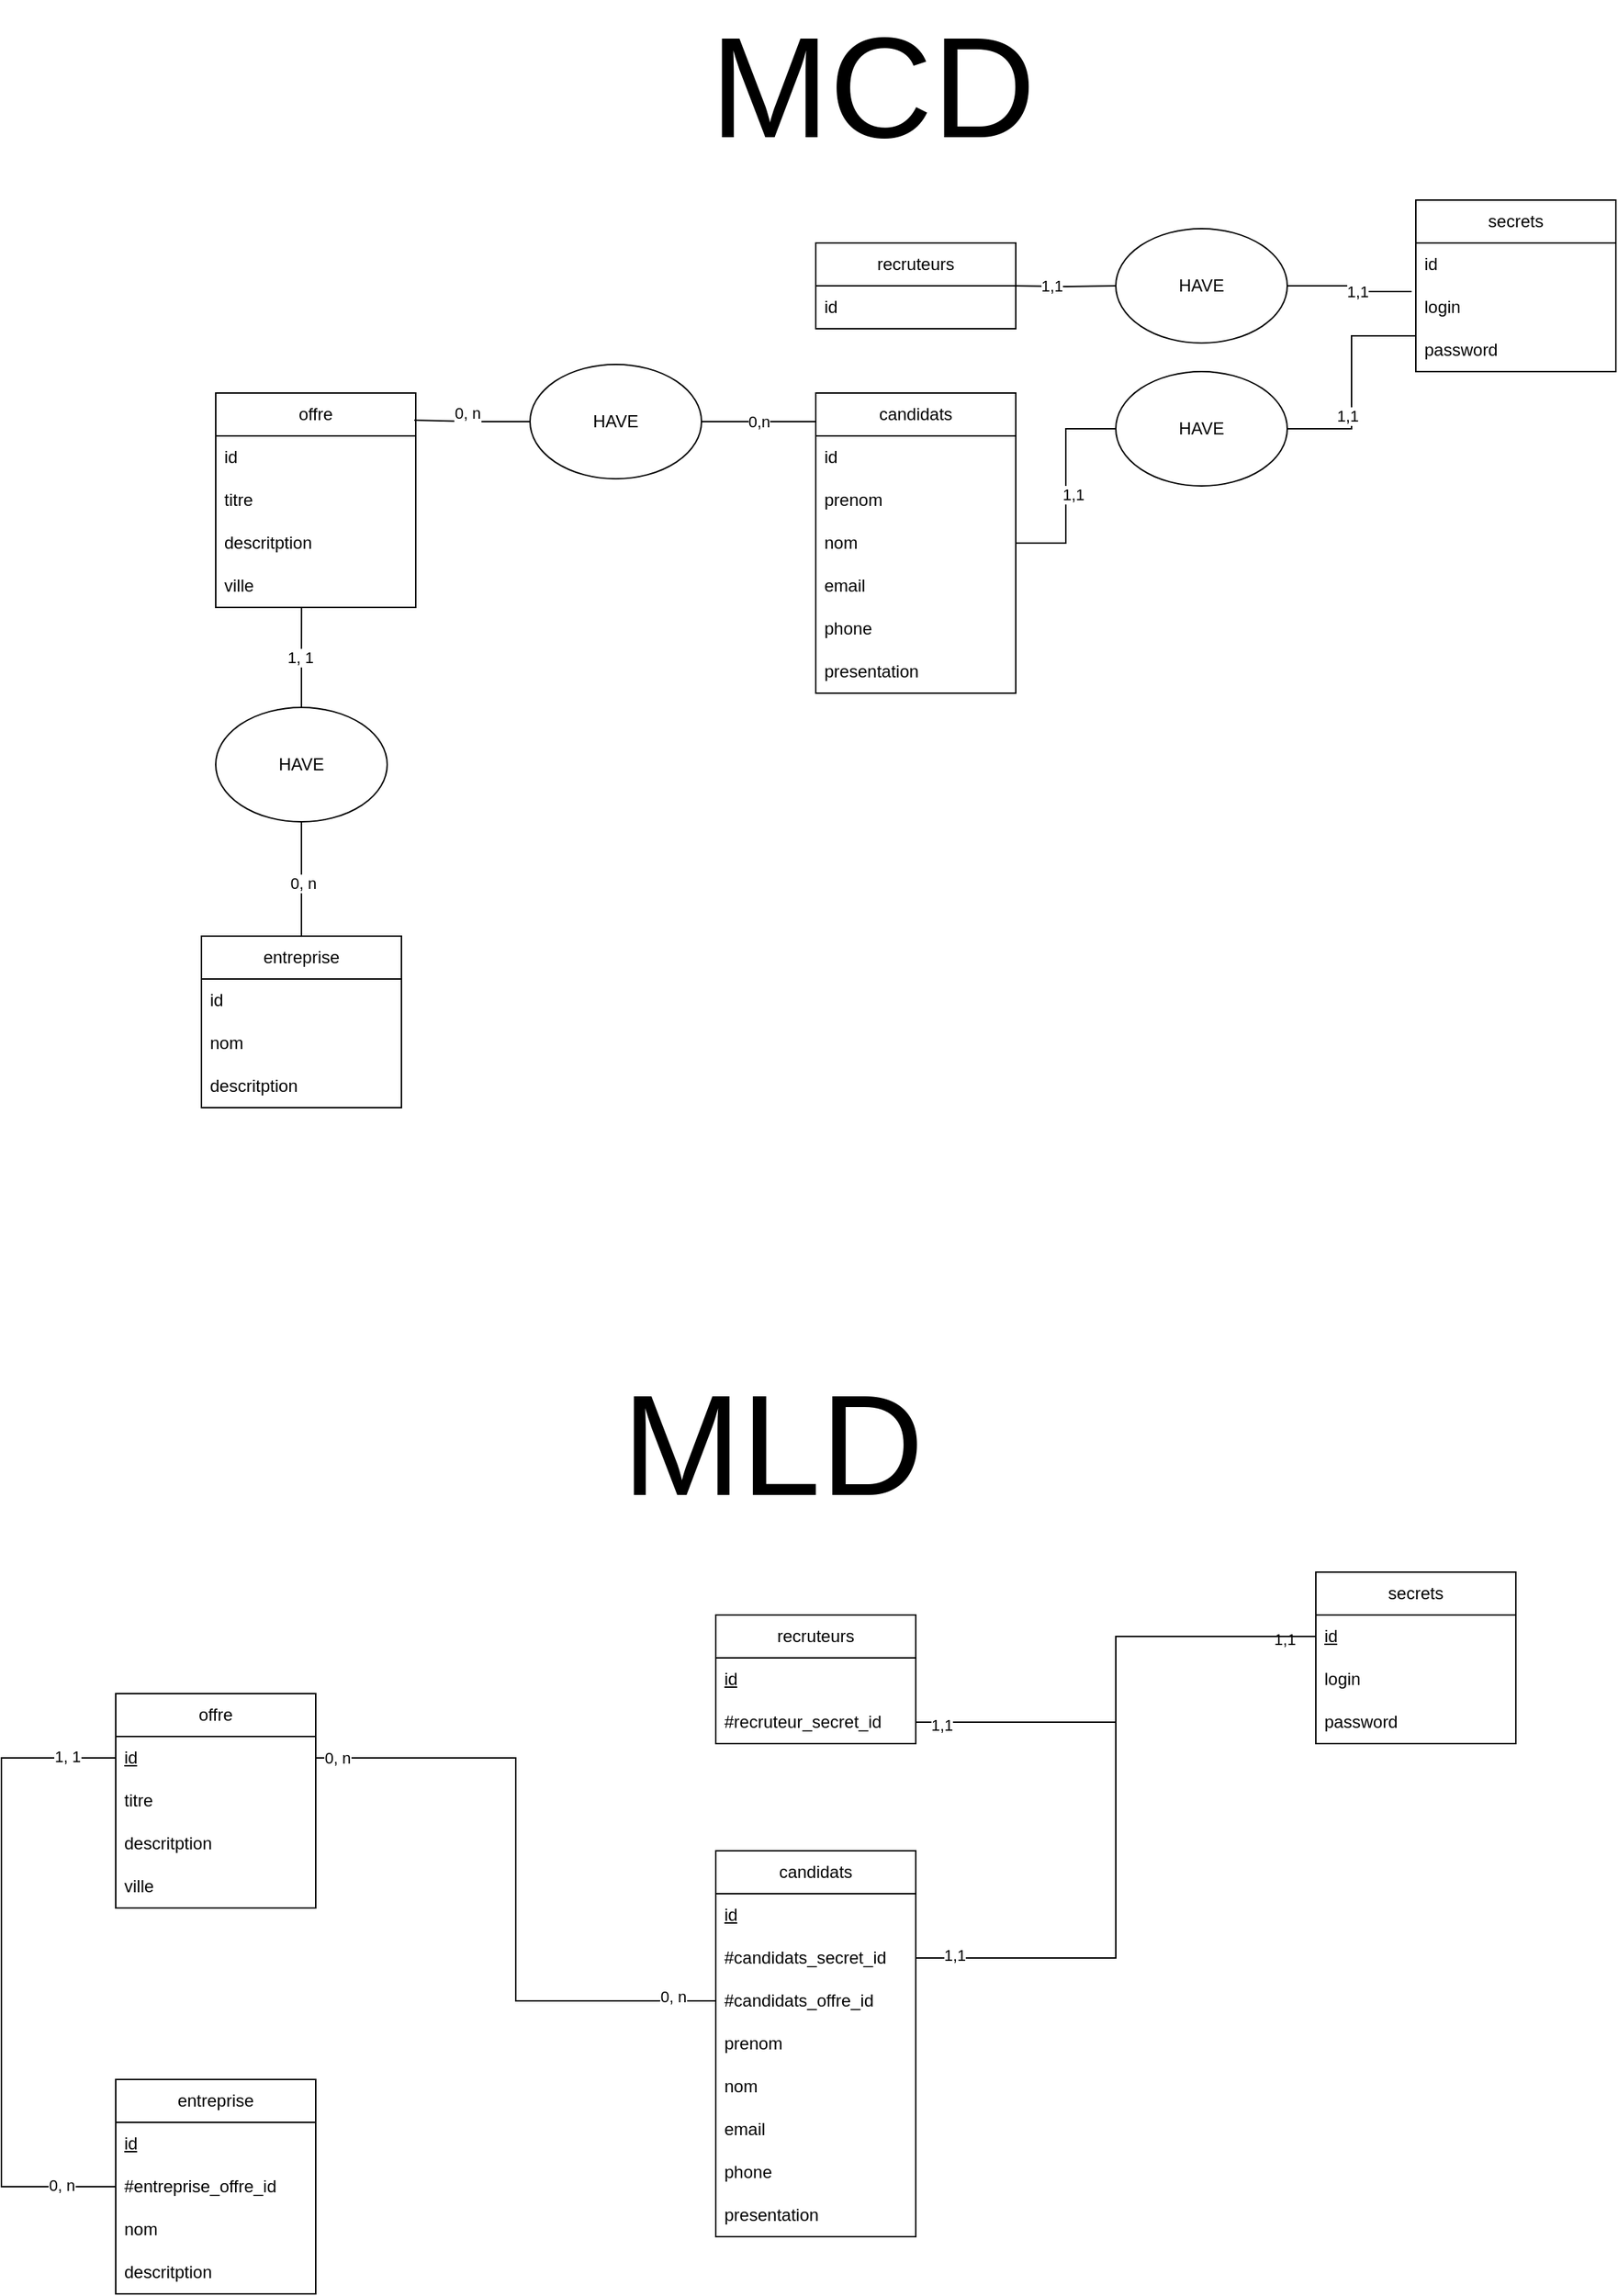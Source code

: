 <mxfile version="26.0.9">
  <diagram name="Page-1" id="Jn1SN3O0HbxsJPFlk4Q4">
    <mxGraphModel dx="1634" dy="1198" grid="1" gridSize="10" guides="1" tooltips="1" connect="1" arrows="1" fold="1" page="0" pageScale="1" pageWidth="827" pageHeight="1169" math="0" shadow="0">
      <root>
        <mxCell id="0" />
        <mxCell id="1" parent="0" />
        <mxCell id="bnbo3fdq7Xhf0Iy2233Q-1" value="recruteurs" style="swimlane;fontStyle=0;childLayout=stackLayout;horizontal=1;startSize=30;horizontalStack=0;resizeParent=1;resizeParentMax=0;resizeLast=0;collapsible=1;marginBottom=0;whiteSpace=wrap;html=1;" vertex="1" parent="1">
          <mxGeometry x="180" y="325" width="140" height="60" as="geometry" />
        </mxCell>
        <mxCell id="bnbo3fdq7Xhf0Iy2233Q-23" value="id" style="text;strokeColor=none;fillColor=none;align=left;verticalAlign=middle;spacingLeft=4;spacingRight=4;overflow=hidden;points=[[0,0.5],[1,0.5]];portConstraint=eastwest;rotatable=0;whiteSpace=wrap;html=1;" vertex="1" parent="bnbo3fdq7Xhf0Iy2233Q-1">
          <mxGeometry y="30" width="140" height="30" as="geometry" />
        </mxCell>
        <mxCell id="bnbo3fdq7Xhf0Iy2233Q-35" style="edgeStyle=orthogonalEdgeStyle;rounded=0;orthogonalLoop=1;jettySize=auto;html=1;entryX=0;entryY=0.5;entryDx=0;entryDy=0;endArrow=none;startFill=0;" edge="1" parent="1" source="bnbo3fdq7Xhf0Iy2233Q-5" target="bnbo3fdq7Xhf0Iy2233Q-34">
          <mxGeometry relative="1" as="geometry" />
        </mxCell>
        <mxCell id="bnbo3fdq7Xhf0Iy2233Q-37" value="1,1" style="edgeLabel;html=1;align=center;verticalAlign=middle;resizable=0;points=[];" vertex="1" connectable="0" parent="bnbo3fdq7Xhf0Iy2233Q-35">
          <mxGeometry x="-0.078" y="-5" relative="1" as="geometry">
            <mxPoint as="offset" />
          </mxGeometry>
        </mxCell>
        <mxCell id="bnbo3fdq7Xhf0Iy2233Q-5" value="candidats" style="swimlane;fontStyle=0;childLayout=stackLayout;horizontal=1;startSize=30;horizontalStack=0;resizeParent=1;resizeParentMax=0;resizeLast=0;collapsible=1;marginBottom=0;whiteSpace=wrap;html=1;" vertex="1" parent="1">
          <mxGeometry x="180" y="430" width="140" height="210" as="geometry" />
        </mxCell>
        <mxCell id="bnbo3fdq7Xhf0Iy2233Q-24" value="id" style="text;strokeColor=none;fillColor=none;align=left;verticalAlign=middle;spacingLeft=4;spacingRight=4;overflow=hidden;points=[[0,0.5],[1,0.5]];portConstraint=eastwest;rotatable=0;whiteSpace=wrap;html=1;" vertex="1" parent="bnbo3fdq7Xhf0Iy2233Q-5">
          <mxGeometry y="30" width="140" height="30" as="geometry" />
        </mxCell>
        <mxCell id="bnbo3fdq7Xhf0Iy2233Q-8" value="prenom" style="text;strokeColor=none;fillColor=none;align=left;verticalAlign=middle;spacingLeft=4;spacingRight=4;overflow=hidden;points=[[0,0.5],[1,0.5]];portConstraint=eastwest;rotatable=0;whiteSpace=wrap;html=1;" vertex="1" parent="bnbo3fdq7Xhf0Iy2233Q-5">
          <mxGeometry y="60" width="140" height="30" as="geometry" />
        </mxCell>
        <mxCell id="bnbo3fdq7Xhf0Iy2233Q-9" value="nom" style="text;strokeColor=none;fillColor=none;align=left;verticalAlign=middle;spacingLeft=4;spacingRight=4;overflow=hidden;points=[[0,0.5],[1,0.5]];portConstraint=eastwest;rotatable=0;whiteSpace=wrap;html=1;" vertex="1" parent="bnbo3fdq7Xhf0Iy2233Q-5">
          <mxGeometry y="90" width="140" height="30" as="geometry" />
        </mxCell>
        <mxCell id="bnbo3fdq7Xhf0Iy2233Q-10" value="email" style="text;strokeColor=none;fillColor=none;align=left;verticalAlign=middle;spacingLeft=4;spacingRight=4;overflow=hidden;points=[[0,0.5],[1,0.5]];portConstraint=eastwest;rotatable=0;whiteSpace=wrap;html=1;" vertex="1" parent="bnbo3fdq7Xhf0Iy2233Q-5">
          <mxGeometry y="120" width="140" height="30" as="geometry" />
        </mxCell>
        <mxCell id="bnbo3fdq7Xhf0Iy2233Q-11" value="phone" style="text;strokeColor=none;fillColor=none;align=left;verticalAlign=middle;spacingLeft=4;spacingRight=4;overflow=hidden;points=[[0,0.5],[1,0.5]];portConstraint=eastwest;rotatable=0;whiteSpace=wrap;html=1;" vertex="1" parent="bnbo3fdq7Xhf0Iy2233Q-5">
          <mxGeometry y="150" width="140" height="30" as="geometry" />
        </mxCell>
        <mxCell id="bnbo3fdq7Xhf0Iy2233Q-12" value="presentation" style="text;strokeColor=none;fillColor=none;align=left;verticalAlign=middle;spacingLeft=4;spacingRight=4;overflow=hidden;points=[[0,0.5],[1,0.5]];portConstraint=eastwest;rotatable=0;whiteSpace=wrap;html=1;" vertex="1" parent="bnbo3fdq7Xhf0Iy2233Q-5">
          <mxGeometry y="180" width="140" height="30" as="geometry" />
        </mxCell>
        <mxCell id="bnbo3fdq7Xhf0Iy2233Q-41" style="edgeStyle=orthogonalEdgeStyle;rounded=0;orthogonalLoop=1;jettySize=auto;html=1;entryX=0.5;entryY=1;entryDx=0;entryDy=0;endArrow=none;startFill=0;" edge="1" parent="1" source="bnbo3fdq7Xhf0Iy2233Q-13" target="bnbo3fdq7Xhf0Iy2233Q-39">
          <mxGeometry relative="1" as="geometry" />
        </mxCell>
        <mxCell id="bnbo3fdq7Xhf0Iy2233Q-43" value="0, n" style="edgeLabel;html=1;align=center;verticalAlign=middle;resizable=0;points=[];" vertex="1" connectable="0" parent="bnbo3fdq7Xhf0Iy2233Q-41">
          <mxGeometry x="-0.075" y="-1" relative="1" as="geometry">
            <mxPoint as="offset" />
          </mxGeometry>
        </mxCell>
        <mxCell id="bnbo3fdq7Xhf0Iy2233Q-13" value="entreprise" style="swimlane;fontStyle=0;childLayout=stackLayout;horizontal=1;startSize=30;horizontalStack=0;resizeParent=1;resizeParentMax=0;resizeLast=0;collapsible=1;marginBottom=0;whiteSpace=wrap;html=1;" vertex="1" parent="1">
          <mxGeometry x="-250" y="810" width="140" height="120" as="geometry" />
        </mxCell>
        <mxCell id="bnbo3fdq7Xhf0Iy2233Q-26" value="id" style="text;strokeColor=none;fillColor=none;align=left;verticalAlign=middle;spacingLeft=4;spacingRight=4;overflow=hidden;points=[[0,0.5],[1,0.5]];portConstraint=eastwest;rotatable=0;whiteSpace=wrap;html=1;" vertex="1" parent="bnbo3fdq7Xhf0Iy2233Q-13">
          <mxGeometry y="30" width="140" height="30" as="geometry" />
        </mxCell>
        <mxCell id="bnbo3fdq7Xhf0Iy2233Q-14" value="nom" style="text;strokeColor=none;fillColor=none;align=left;verticalAlign=middle;spacingLeft=4;spacingRight=4;overflow=hidden;points=[[0,0.5],[1,0.5]];portConstraint=eastwest;rotatable=0;whiteSpace=wrap;html=1;" vertex="1" parent="bnbo3fdq7Xhf0Iy2233Q-13">
          <mxGeometry y="60" width="140" height="30" as="geometry" />
        </mxCell>
        <mxCell id="bnbo3fdq7Xhf0Iy2233Q-15" value="descritption" style="text;strokeColor=none;fillColor=none;align=left;verticalAlign=middle;spacingLeft=4;spacingRight=4;overflow=hidden;points=[[0,0.5],[1,0.5]];portConstraint=eastwest;rotatable=0;whiteSpace=wrap;html=1;" vertex="1" parent="bnbo3fdq7Xhf0Iy2233Q-13">
          <mxGeometry y="90" width="140" height="30" as="geometry" />
        </mxCell>
        <mxCell id="bnbo3fdq7Xhf0Iy2233Q-16" value="offre" style="swimlane;fontStyle=0;childLayout=stackLayout;horizontal=1;startSize=30;horizontalStack=0;resizeParent=1;resizeParentMax=0;resizeLast=0;collapsible=1;marginBottom=0;whiteSpace=wrap;html=1;" vertex="1" parent="1">
          <mxGeometry x="-240" y="430" width="140" height="150" as="geometry" />
        </mxCell>
        <mxCell id="bnbo3fdq7Xhf0Iy2233Q-27" value="id" style="text;strokeColor=none;fillColor=none;align=left;verticalAlign=middle;spacingLeft=4;spacingRight=4;overflow=hidden;points=[[0,0.5],[1,0.5]];portConstraint=eastwest;rotatable=0;whiteSpace=wrap;html=1;" vertex="1" parent="bnbo3fdq7Xhf0Iy2233Q-16">
          <mxGeometry y="30" width="140" height="30" as="geometry" />
        </mxCell>
        <mxCell id="bnbo3fdq7Xhf0Iy2233Q-17" value="titre" style="text;strokeColor=none;fillColor=none;align=left;verticalAlign=middle;spacingLeft=4;spacingRight=4;overflow=hidden;points=[[0,0.5],[1,0.5]];portConstraint=eastwest;rotatable=0;whiteSpace=wrap;html=1;" vertex="1" parent="bnbo3fdq7Xhf0Iy2233Q-16">
          <mxGeometry y="60" width="140" height="30" as="geometry" />
        </mxCell>
        <mxCell id="bnbo3fdq7Xhf0Iy2233Q-18" value="descritption" style="text;strokeColor=none;fillColor=none;align=left;verticalAlign=middle;spacingLeft=4;spacingRight=4;overflow=hidden;points=[[0,0.5],[1,0.5]];portConstraint=eastwest;rotatable=0;whiteSpace=wrap;html=1;" vertex="1" parent="bnbo3fdq7Xhf0Iy2233Q-16">
          <mxGeometry y="90" width="140" height="30" as="geometry" />
        </mxCell>
        <mxCell id="bnbo3fdq7Xhf0Iy2233Q-19" value="ville" style="text;strokeColor=none;fillColor=none;align=left;verticalAlign=middle;spacingLeft=4;spacingRight=4;overflow=hidden;points=[[0,0.5],[1,0.5]];portConstraint=eastwest;rotatable=0;whiteSpace=wrap;html=1;" vertex="1" parent="bnbo3fdq7Xhf0Iy2233Q-16">
          <mxGeometry y="120" width="140" height="30" as="geometry" />
        </mxCell>
        <mxCell id="bnbo3fdq7Xhf0Iy2233Q-20" value="secrets" style="swimlane;fontStyle=0;childLayout=stackLayout;horizontal=1;startSize=30;horizontalStack=0;resizeParent=1;resizeParentMax=0;resizeLast=0;collapsible=1;marginBottom=0;whiteSpace=wrap;html=1;" vertex="1" parent="1">
          <mxGeometry x="600" y="295" width="140" height="120" as="geometry" />
        </mxCell>
        <mxCell id="bnbo3fdq7Xhf0Iy2233Q-25" value="id" style="text;strokeColor=none;fillColor=none;align=left;verticalAlign=middle;spacingLeft=4;spacingRight=4;overflow=hidden;points=[[0,0.5],[1,0.5]];portConstraint=eastwest;rotatable=0;whiteSpace=wrap;html=1;" vertex="1" parent="bnbo3fdq7Xhf0Iy2233Q-20">
          <mxGeometry y="30" width="140" height="30" as="geometry" />
        </mxCell>
        <mxCell id="bnbo3fdq7Xhf0Iy2233Q-21" value="login" style="text;strokeColor=none;fillColor=none;align=left;verticalAlign=middle;spacingLeft=4;spacingRight=4;overflow=hidden;points=[[0,0.5],[1,0.5]];portConstraint=eastwest;rotatable=0;whiteSpace=wrap;html=1;" vertex="1" parent="bnbo3fdq7Xhf0Iy2233Q-20">
          <mxGeometry y="60" width="140" height="30" as="geometry" />
        </mxCell>
        <mxCell id="bnbo3fdq7Xhf0Iy2233Q-22" value="password" style="text;strokeColor=none;fillColor=none;align=left;verticalAlign=middle;spacingLeft=4;spacingRight=4;overflow=hidden;points=[[0,0.5],[1,0.5]];portConstraint=eastwest;rotatable=0;whiteSpace=wrap;html=1;" vertex="1" parent="bnbo3fdq7Xhf0Iy2233Q-20">
          <mxGeometry y="90" width="140" height="30" as="geometry" />
        </mxCell>
        <mxCell id="bnbo3fdq7Xhf0Iy2233Q-29" value="HAVE" style="ellipse;whiteSpace=wrap;html=1;" vertex="1" parent="1">
          <mxGeometry x="390" y="315" width="120" height="80" as="geometry" />
        </mxCell>
        <mxCell id="bnbo3fdq7Xhf0Iy2233Q-30" style="edgeStyle=orthogonalEdgeStyle;rounded=0;orthogonalLoop=1;jettySize=auto;html=1;entryX=0;entryY=0.5;entryDx=0;entryDy=0;endArrow=none;startFill=0;" edge="1" parent="1" target="bnbo3fdq7Xhf0Iy2233Q-29">
          <mxGeometry relative="1" as="geometry">
            <mxPoint x="320" y="355" as="sourcePoint" />
          </mxGeometry>
        </mxCell>
        <mxCell id="bnbo3fdq7Xhf0Iy2233Q-32" value="1,1" style="edgeLabel;html=1;align=center;verticalAlign=middle;resizable=0;points=[];" vertex="1" connectable="0" parent="bnbo3fdq7Xhf0Iy2233Q-30">
          <mxGeometry x="-0.286" y="1" relative="1" as="geometry">
            <mxPoint as="offset" />
          </mxGeometry>
        </mxCell>
        <mxCell id="bnbo3fdq7Xhf0Iy2233Q-31" style="edgeStyle=orthogonalEdgeStyle;rounded=0;orthogonalLoop=1;jettySize=auto;html=1;entryX=-0.021;entryY=0.133;entryDx=0;entryDy=0;entryPerimeter=0;endArrow=none;startFill=0;" edge="1" parent="1" source="bnbo3fdq7Xhf0Iy2233Q-29" target="bnbo3fdq7Xhf0Iy2233Q-21">
          <mxGeometry relative="1" as="geometry" />
        </mxCell>
        <mxCell id="bnbo3fdq7Xhf0Iy2233Q-33" value="1,1" style="edgeLabel;html=1;align=center;verticalAlign=middle;resizable=0;points=[];" vertex="1" connectable="0" parent="bnbo3fdq7Xhf0Iy2233Q-31">
          <mxGeometry x="0.164" relative="1" as="geometry">
            <mxPoint as="offset" />
          </mxGeometry>
        </mxCell>
        <mxCell id="bnbo3fdq7Xhf0Iy2233Q-34" value="HAVE" style="ellipse;whiteSpace=wrap;html=1;" vertex="1" parent="1">
          <mxGeometry x="390" y="415" width="120" height="80" as="geometry" />
        </mxCell>
        <mxCell id="bnbo3fdq7Xhf0Iy2233Q-36" style="edgeStyle=orthogonalEdgeStyle;rounded=0;orthogonalLoop=1;jettySize=auto;html=1;entryX=0;entryY=0.167;entryDx=0;entryDy=0;entryPerimeter=0;endArrow=none;startFill=0;" edge="1" parent="1" source="bnbo3fdq7Xhf0Iy2233Q-34" target="bnbo3fdq7Xhf0Iy2233Q-22">
          <mxGeometry relative="1" as="geometry" />
        </mxCell>
        <mxCell id="bnbo3fdq7Xhf0Iy2233Q-38" value="1,1" style="edgeLabel;html=1;align=center;verticalAlign=middle;resizable=0;points=[];" vertex="1" connectable="0" parent="bnbo3fdq7Xhf0Iy2233Q-36">
          <mxGeometry x="-0.303" y="3" relative="1" as="geometry">
            <mxPoint as="offset" />
          </mxGeometry>
        </mxCell>
        <mxCell id="bnbo3fdq7Xhf0Iy2233Q-39" value="HAVE" style="ellipse;whiteSpace=wrap;html=1;" vertex="1" parent="1">
          <mxGeometry x="-240" y="650" width="120" height="80" as="geometry" />
        </mxCell>
        <mxCell id="bnbo3fdq7Xhf0Iy2233Q-42" style="edgeStyle=orthogonalEdgeStyle;rounded=0;orthogonalLoop=1;jettySize=auto;html=1;entryX=0.429;entryY=1;entryDx=0;entryDy=0;entryPerimeter=0;endArrow=none;startFill=0;" edge="1" parent="1" source="bnbo3fdq7Xhf0Iy2233Q-39" target="bnbo3fdq7Xhf0Iy2233Q-19">
          <mxGeometry relative="1" as="geometry" />
        </mxCell>
        <mxCell id="bnbo3fdq7Xhf0Iy2233Q-44" value="1, 1" style="edgeLabel;html=1;align=center;verticalAlign=middle;resizable=0;points=[];" vertex="1" connectable="0" parent="bnbo3fdq7Xhf0Iy2233Q-42">
          <mxGeometry x="-0.001" y="-1" relative="1" as="geometry">
            <mxPoint x="-2" as="offset" />
          </mxGeometry>
        </mxCell>
        <mxCell id="bnbo3fdq7Xhf0Iy2233Q-45" value="HAVE" style="ellipse;whiteSpace=wrap;html=1;" vertex="1" parent="1">
          <mxGeometry x="-20" y="410" width="120" height="80" as="geometry" />
        </mxCell>
        <mxCell id="bnbo3fdq7Xhf0Iy2233Q-46" style="edgeStyle=orthogonalEdgeStyle;rounded=0;orthogonalLoop=1;jettySize=auto;html=1;endArrow=none;startFill=0;" edge="1" parent="1" source="bnbo3fdq7Xhf0Iy2233Q-45">
          <mxGeometry relative="1" as="geometry">
            <mxPoint x="180" y="450" as="targetPoint" />
          </mxGeometry>
        </mxCell>
        <mxCell id="bnbo3fdq7Xhf0Iy2233Q-48" value="0,n" style="edgeLabel;html=1;align=center;verticalAlign=middle;resizable=0;points=[];" vertex="1" connectable="0" parent="bnbo3fdq7Xhf0Iy2233Q-46">
          <mxGeometry x="-0.011" relative="1" as="geometry">
            <mxPoint as="offset" />
          </mxGeometry>
        </mxCell>
        <mxCell id="bnbo3fdq7Xhf0Iy2233Q-47" style="edgeStyle=orthogonalEdgeStyle;rounded=0;orthogonalLoop=1;jettySize=auto;html=1;entryX=0.993;entryY=0.127;entryDx=0;entryDy=0;entryPerimeter=0;endArrow=none;startFill=0;" edge="1" parent="1" source="bnbo3fdq7Xhf0Iy2233Q-45" target="bnbo3fdq7Xhf0Iy2233Q-16">
          <mxGeometry relative="1" as="geometry" />
        </mxCell>
        <mxCell id="bnbo3fdq7Xhf0Iy2233Q-49" value="0, n" style="edgeLabel;html=1;align=center;verticalAlign=middle;resizable=0;points=[];" vertex="1" connectable="0" parent="bnbo3fdq7Xhf0Iy2233Q-47">
          <mxGeometry x="0.097" y="-5" relative="1" as="geometry">
            <mxPoint as="offset" />
          </mxGeometry>
        </mxCell>
        <mxCell id="bnbo3fdq7Xhf0Iy2233Q-50" value="MCD" style="text;html=1;align=center;verticalAlign=middle;whiteSpace=wrap;rounded=0;fontSize=100;" vertex="1" parent="1">
          <mxGeometry x="190" y="200" width="60" height="30" as="geometry" />
        </mxCell>
        <mxCell id="bnbo3fdq7Xhf0Iy2233Q-52" value="recruteurs" style="swimlane;fontStyle=0;childLayout=stackLayout;horizontal=1;startSize=30;horizontalStack=0;resizeParent=1;resizeParentMax=0;resizeLast=0;collapsible=1;marginBottom=0;whiteSpace=wrap;html=1;" vertex="1" parent="1">
          <mxGeometry x="110" y="1285" width="140" height="90" as="geometry" />
        </mxCell>
        <mxCell id="bnbo3fdq7Xhf0Iy2233Q-53" value="&lt;u&gt;id&lt;/u&gt;" style="text;strokeColor=none;fillColor=none;align=left;verticalAlign=middle;spacingLeft=4;spacingRight=4;overflow=hidden;points=[[0,0.5],[1,0.5]];portConstraint=eastwest;rotatable=0;whiteSpace=wrap;html=1;" vertex="1" parent="bnbo3fdq7Xhf0Iy2233Q-52">
          <mxGeometry y="30" width="140" height="30" as="geometry" />
        </mxCell>
        <mxCell id="bnbo3fdq7Xhf0Iy2233Q-97" value="#recruteur_secret_id" style="text;strokeColor=none;fillColor=none;align=left;verticalAlign=middle;spacingLeft=4;spacingRight=4;overflow=hidden;points=[[0,0.5],[1,0.5]];portConstraint=eastwest;rotatable=0;whiteSpace=wrap;html=1;" vertex="1" parent="bnbo3fdq7Xhf0Iy2233Q-52">
          <mxGeometry y="60" width="140" height="30" as="geometry" />
        </mxCell>
        <mxCell id="bnbo3fdq7Xhf0Iy2233Q-56" value="candidats" style="swimlane;fontStyle=0;childLayout=stackLayout;horizontal=1;startSize=30;horizontalStack=0;resizeParent=1;resizeParentMax=0;resizeLast=0;collapsible=1;marginBottom=0;whiteSpace=wrap;html=1;" vertex="1" parent="1">
          <mxGeometry x="110" y="1450" width="140" height="270" as="geometry" />
        </mxCell>
        <mxCell id="bnbo3fdq7Xhf0Iy2233Q-57" value="id" style="text;strokeColor=none;fillColor=none;align=left;verticalAlign=middle;spacingLeft=4;spacingRight=4;overflow=hidden;points=[[0,0.5],[1,0.5]];portConstraint=eastwest;rotatable=0;whiteSpace=wrap;html=1;fontStyle=4" vertex="1" parent="bnbo3fdq7Xhf0Iy2233Q-56">
          <mxGeometry y="30" width="140" height="30" as="geometry" />
        </mxCell>
        <mxCell id="bnbo3fdq7Xhf0Iy2233Q-101" value="#candidats_secret_id" style="text;strokeColor=none;fillColor=none;align=left;verticalAlign=middle;spacingLeft=4;spacingRight=4;overflow=hidden;points=[[0,0.5],[1,0.5]];portConstraint=eastwest;rotatable=0;whiteSpace=wrap;html=1;" vertex="1" parent="bnbo3fdq7Xhf0Iy2233Q-56">
          <mxGeometry y="60" width="140" height="30" as="geometry" />
        </mxCell>
        <mxCell id="bnbo3fdq7Xhf0Iy2233Q-108" value="#candidats_offre_id" style="text;strokeColor=none;fillColor=none;align=left;verticalAlign=middle;spacingLeft=4;spacingRight=4;overflow=hidden;points=[[0,0.5],[1,0.5]];portConstraint=eastwest;rotatable=0;whiteSpace=wrap;html=1;" vertex="1" parent="bnbo3fdq7Xhf0Iy2233Q-56">
          <mxGeometry y="90" width="140" height="30" as="geometry" />
        </mxCell>
        <mxCell id="bnbo3fdq7Xhf0Iy2233Q-58" value="prenom" style="text;strokeColor=none;fillColor=none;align=left;verticalAlign=middle;spacingLeft=4;spacingRight=4;overflow=hidden;points=[[0,0.5],[1,0.5]];portConstraint=eastwest;rotatable=0;whiteSpace=wrap;html=1;" vertex="1" parent="bnbo3fdq7Xhf0Iy2233Q-56">
          <mxGeometry y="120" width="140" height="30" as="geometry" />
        </mxCell>
        <mxCell id="bnbo3fdq7Xhf0Iy2233Q-59" value="nom" style="text;strokeColor=none;fillColor=none;align=left;verticalAlign=middle;spacingLeft=4;spacingRight=4;overflow=hidden;points=[[0,0.5],[1,0.5]];portConstraint=eastwest;rotatable=0;whiteSpace=wrap;html=1;" vertex="1" parent="bnbo3fdq7Xhf0Iy2233Q-56">
          <mxGeometry y="150" width="140" height="30" as="geometry" />
        </mxCell>
        <mxCell id="bnbo3fdq7Xhf0Iy2233Q-60" value="email" style="text;strokeColor=none;fillColor=none;align=left;verticalAlign=middle;spacingLeft=4;spacingRight=4;overflow=hidden;points=[[0,0.5],[1,0.5]];portConstraint=eastwest;rotatable=0;whiteSpace=wrap;html=1;" vertex="1" parent="bnbo3fdq7Xhf0Iy2233Q-56">
          <mxGeometry y="180" width="140" height="30" as="geometry" />
        </mxCell>
        <mxCell id="bnbo3fdq7Xhf0Iy2233Q-61" value="phone" style="text;strokeColor=none;fillColor=none;align=left;verticalAlign=middle;spacingLeft=4;spacingRight=4;overflow=hidden;points=[[0,0.5],[1,0.5]];portConstraint=eastwest;rotatable=0;whiteSpace=wrap;html=1;" vertex="1" parent="bnbo3fdq7Xhf0Iy2233Q-56">
          <mxGeometry y="210" width="140" height="30" as="geometry" />
        </mxCell>
        <mxCell id="bnbo3fdq7Xhf0Iy2233Q-62" value="presentation" style="text;strokeColor=none;fillColor=none;align=left;verticalAlign=middle;spacingLeft=4;spacingRight=4;overflow=hidden;points=[[0,0.5],[1,0.5]];portConstraint=eastwest;rotatable=0;whiteSpace=wrap;html=1;" vertex="1" parent="bnbo3fdq7Xhf0Iy2233Q-56">
          <mxGeometry y="240" width="140" height="30" as="geometry" />
        </mxCell>
        <mxCell id="bnbo3fdq7Xhf0Iy2233Q-65" value="entreprise" style="swimlane;fontStyle=0;childLayout=stackLayout;horizontal=1;startSize=30;horizontalStack=0;resizeParent=1;resizeParentMax=0;resizeLast=0;collapsible=1;marginBottom=0;whiteSpace=wrap;html=1;" vertex="1" parent="1">
          <mxGeometry x="-310" y="1610" width="140" height="150" as="geometry" />
        </mxCell>
        <mxCell id="bnbo3fdq7Xhf0Iy2233Q-66" value="id" style="text;strokeColor=none;fillColor=none;align=left;verticalAlign=middle;spacingLeft=4;spacingRight=4;overflow=hidden;points=[[0,0.5],[1,0.5]];portConstraint=eastwest;rotatable=0;whiteSpace=wrap;html=1;fontStyle=4" vertex="1" parent="bnbo3fdq7Xhf0Iy2233Q-65">
          <mxGeometry y="30" width="140" height="30" as="geometry" />
        </mxCell>
        <mxCell id="bnbo3fdq7Xhf0Iy2233Q-104" value="#entreprise_offre_id" style="text;strokeColor=none;fillColor=none;align=left;verticalAlign=middle;spacingLeft=4;spacingRight=4;overflow=hidden;points=[[0,0.5],[1,0.5]];portConstraint=eastwest;rotatable=0;whiteSpace=wrap;html=1;fontStyle=0" vertex="1" parent="bnbo3fdq7Xhf0Iy2233Q-65">
          <mxGeometry y="60" width="140" height="30" as="geometry" />
        </mxCell>
        <mxCell id="bnbo3fdq7Xhf0Iy2233Q-67" value="nom" style="text;strokeColor=none;fillColor=none;align=left;verticalAlign=middle;spacingLeft=4;spacingRight=4;overflow=hidden;points=[[0,0.5],[1,0.5]];portConstraint=eastwest;rotatable=0;whiteSpace=wrap;html=1;" vertex="1" parent="bnbo3fdq7Xhf0Iy2233Q-65">
          <mxGeometry y="90" width="140" height="30" as="geometry" />
        </mxCell>
        <mxCell id="bnbo3fdq7Xhf0Iy2233Q-68" value="descritption" style="text;strokeColor=none;fillColor=none;align=left;verticalAlign=middle;spacingLeft=4;spacingRight=4;overflow=hidden;points=[[0,0.5],[1,0.5]];portConstraint=eastwest;rotatable=0;whiteSpace=wrap;html=1;" vertex="1" parent="bnbo3fdq7Xhf0Iy2233Q-65">
          <mxGeometry y="120" width="140" height="30" as="geometry" />
        </mxCell>
        <mxCell id="bnbo3fdq7Xhf0Iy2233Q-69" value="offre" style="swimlane;fontStyle=0;childLayout=stackLayout;horizontal=1;startSize=30;horizontalStack=0;resizeParent=1;resizeParentMax=0;resizeLast=0;collapsible=1;marginBottom=0;whiteSpace=wrap;html=1;" vertex="1" parent="1">
          <mxGeometry x="-310" y="1340" width="140" height="150" as="geometry" />
        </mxCell>
        <mxCell id="bnbo3fdq7Xhf0Iy2233Q-70" value="id" style="text;strokeColor=none;fillColor=none;align=left;verticalAlign=middle;spacingLeft=4;spacingRight=4;overflow=hidden;points=[[0,0.5],[1,0.5]];portConstraint=eastwest;rotatable=0;whiteSpace=wrap;html=1;fontStyle=4" vertex="1" parent="bnbo3fdq7Xhf0Iy2233Q-69">
          <mxGeometry y="30" width="140" height="30" as="geometry" />
        </mxCell>
        <mxCell id="bnbo3fdq7Xhf0Iy2233Q-71" value="titre" style="text;strokeColor=none;fillColor=none;align=left;verticalAlign=middle;spacingLeft=4;spacingRight=4;overflow=hidden;points=[[0,0.5],[1,0.5]];portConstraint=eastwest;rotatable=0;whiteSpace=wrap;html=1;" vertex="1" parent="bnbo3fdq7Xhf0Iy2233Q-69">
          <mxGeometry y="60" width="140" height="30" as="geometry" />
        </mxCell>
        <mxCell id="bnbo3fdq7Xhf0Iy2233Q-72" value="descritption" style="text;strokeColor=none;fillColor=none;align=left;verticalAlign=middle;spacingLeft=4;spacingRight=4;overflow=hidden;points=[[0,0.5],[1,0.5]];portConstraint=eastwest;rotatable=0;whiteSpace=wrap;html=1;" vertex="1" parent="bnbo3fdq7Xhf0Iy2233Q-69">
          <mxGeometry y="90" width="140" height="30" as="geometry" />
        </mxCell>
        <mxCell id="bnbo3fdq7Xhf0Iy2233Q-73" value="ville" style="text;strokeColor=none;fillColor=none;align=left;verticalAlign=middle;spacingLeft=4;spacingRight=4;overflow=hidden;points=[[0,0.5],[1,0.5]];portConstraint=eastwest;rotatable=0;whiteSpace=wrap;html=1;" vertex="1" parent="bnbo3fdq7Xhf0Iy2233Q-69">
          <mxGeometry y="120" width="140" height="30" as="geometry" />
        </mxCell>
        <mxCell id="bnbo3fdq7Xhf0Iy2233Q-74" value="secrets" style="swimlane;fontStyle=0;childLayout=stackLayout;horizontal=1;startSize=30;horizontalStack=0;resizeParent=1;resizeParentMax=0;resizeLast=0;collapsible=1;marginBottom=0;whiteSpace=wrap;html=1;" vertex="1" parent="1">
          <mxGeometry x="530" y="1255" width="140" height="120" as="geometry" />
        </mxCell>
        <mxCell id="bnbo3fdq7Xhf0Iy2233Q-75" value="id" style="text;strokeColor=none;fillColor=none;align=left;verticalAlign=middle;spacingLeft=4;spacingRight=4;overflow=hidden;points=[[0,0.5],[1,0.5]];portConstraint=eastwest;rotatable=0;whiteSpace=wrap;html=1;fontStyle=4" vertex="1" parent="bnbo3fdq7Xhf0Iy2233Q-74">
          <mxGeometry y="30" width="140" height="30" as="geometry" />
        </mxCell>
        <mxCell id="bnbo3fdq7Xhf0Iy2233Q-76" value="login" style="text;strokeColor=none;fillColor=none;align=left;verticalAlign=middle;spacingLeft=4;spacingRight=4;overflow=hidden;points=[[0,0.5],[1,0.5]];portConstraint=eastwest;rotatable=0;whiteSpace=wrap;html=1;" vertex="1" parent="bnbo3fdq7Xhf0Iy2233Q-74">
          <mxGeometry y="60" width="140" height="30" as="geometry" />
        </mxCell>
        <mxCell id="bnbo3fdq7Xhf0Iy2233Q-77" value="password" style="text;strokeColor=none;fillColor=none;align=left;verticalAlign=middle;spacingLeft=4;spacingRight=4;overflow=hidden;points=[[0,0.5],[1,0.5]];portConstraint=eastwest;rotatable=0;whiteSpace=wrap;html=1;" vertex="1" parent="bnbo3fdq7Xhf0Iy2233Q-74">
          <mxGeometry y="90" width="140" height="30" as="geometry" />
        </mxCell>
        <mxCell id="bnbo3fdq7Xhf0Iy2233Q-94" value="MLD" style="text;html=1;align=center;verticalAlign=middle;whiteSpace=wrap;rounded=0;fontSize=100;" vertex="1" parent="1">
          <mxGeometry x="120" y="1150" width="60" height="30" as="geometry" />
        </mxCell>
        <mxCell id="bnbo3fdq7Xhf0Iy2233Q-98" style="edgeStyle=orthogonalEdgeStyle;rounded=0;orthogonalLoop=1;jettySize=auto;html=1;entryX=0;entryY=0.5;entryDx=0;entryDy=0;endArrow=none;startFill=0;" edge="1" parent="1" source="bnbo3fdq7Xhf0Iy2233Q-97" target="bnbo3fdq7Xhf0Iy2233Q-75">
          <mxGeometry relative="1" as="geometry" />
        </mxCell>
        <mxCell id="bnbo3fdq7Xhf0Iy2233Q-99" value="1,1" style="edgeLabel;html=1;align=center;verticalAlign=middle;resizable=0;points=[];" vertex="1" connectable="0" parent="bnbo3fdq7Xhf0Iy2233Q-98">
          <mxGeometry x="-0.894" y="-2" relative="1" as="geometry">
            <mxPoint as="offset" />
          </mxGeometry>
        </mxCell>
        <mxCell id="bnbo3fdq7Xhf0Iy2233Q-100" value="1,1" style="edgeLabel;html=1;align=center;verticalAlign=middle;resizable=0;points=[];" vertex="1" connectable="0" parent="bnbo3fdq7Xhf0Iy2233Q-98">
          <mxGeometry x="0.871" y="-2" relative="1" as="geometry">
            <mxPoint as="offset" />
          </mxGeometry>
        </mxCell>
        <mxCell id="bnbo3fdq7Xhf0Iy2233Q-102" style="edgeStyle=orthogonalEdgeStyle;rounded=0;orthogonalLoop=1;jettySize=auto;html=1;entryX=0;entryY=0.5;entryDx=0;entryDy=0;endArrow=none;startFill=0;" edge="1" parent="1" source="bnbo3fdq7Xhf0Iy2233Q-101" target="bnbo3fdq7Xhf0Iy2233Q-75">
          <mxGeometry relative="1" as="geometry" />
        </mxCell>
        <mxCell id="bnbo3fdq7Xhf0Iy2233Q-103" value="1,1" style="edgeLabel;html=1;align=center;verticalAlign=middle;resizable=0;points=[];" vertex="1" connectable="0" parent="bnbo3fdq7Xhf0Iy2233Q-102">
          <mxGeometry x="-0.893" y="2" relative="1" as="geometry">
            <mxPoint as="offset" />
          </mxGeometry>
        </mxCell>
        <mxCell id="bnbo3fdq7Xhf0Iy2233Q-105" style="edgeStyle=orthogonalEdgeStyle;rounded=0;orthogonalLoop=1;jettySize=auto;html=1;entryX=0;entryY=0.5;entryDx=0;entryDy=0;endArrow=none;startFill=0;" edge="1" parent="1" source="bnbo3fdq7Xhf0Iy2233Q-104" target="bnbo3fdq7Xhf0Iy2233Q-70">
          <mxGeometry relative="1" as="geometry">
            <Array as="points">
              <mxPoint x="-390" y="1685" />
              <mxPoint x="-390" y="1385" />
            </Array>
          </mxGeometry>
        </mxCell>
        <mxCell id="bnbo3fdq7Xhf0Iy2233Q-106" value="0, n" style="edgeLabel;html=1;align=center;verticalAlign=middle;resizable=0;points=[];" vertex="1" connectable="0" parent="bnbo3fdq7Xhf0Iy2233Q-105">
          <mxGeometry x="-0.835" y="-1" relative="1" as="geometry">
            <mxPoint as="offset" />
          </mxGeometry>
        </mxCell>
        <mxCell id="bnbo3fdq7Xhf0Iy2233Q-107" value="1, 1" style="edgeLabel;html=1;align=center;verticalAlign=middle;resizable=0;points=[];" vertex="1" connectable="0" parent="bnbo3fdq7Xhf0Iy2233Q-105">
          <mxGeometry x="0.852" y="1" relative="1" as="geometry">
            <mxPoint as="offset" />
          </mxGeometry>
        </mxCell>
        <mxCell id="bnbo3fdq7Xhf0Iy2233Q-109" style="edgeStyle=orthogonalEdgeStyle;rounded=0;orthogonalLoop=1;jettySize=auto;html=1;entryX=1;entryY=0.5;entryDx=0;entryDy=0;endArrow=none;startFill=0;" edge="1" parent="1" source="bnbo3fdq7Xhf0Iy2233Q-108" target="bnbo3fdq7Xhf0Iy2233Q-70">
          <mxGeometry relative="1" as="geometry" />
        </mxCell>
        <mxCell id="bnbo3fdq7Xhf0Iy2233Q-110" value="0, n" style="edgeLabel;html=1;align=center;verticalAlign=middle;resizable=0;points=[];" vertex="1" connectable="0" parent="bnbo3fdq7Xhf0Iy2233Q-109">
          <mxGeometry x="-0.867" y="-3" relative="1" as="geometry">
            <mxPoint as="offset" />
          </mxGeometry>
        </mxCell>
        <mxCell id="bnbo3fdq7Xhf0Iy2233Q-111" value="0, n" style="edgeLabel;html=1;align=center;verticalAlign=middle;resizable=0;points=[];" vertex="1" connectable="0" parent="bnbo3fdq7Xhf0Iy2233Q-109">
          <mxGeometry x="0.933" relative="1" as="geometry">
            <mxPoint as="offset" />
          </mxGeometry>
        </mxCell>
      </root>
    </mxGraphModel>
  </diagram>
</mxfile>
